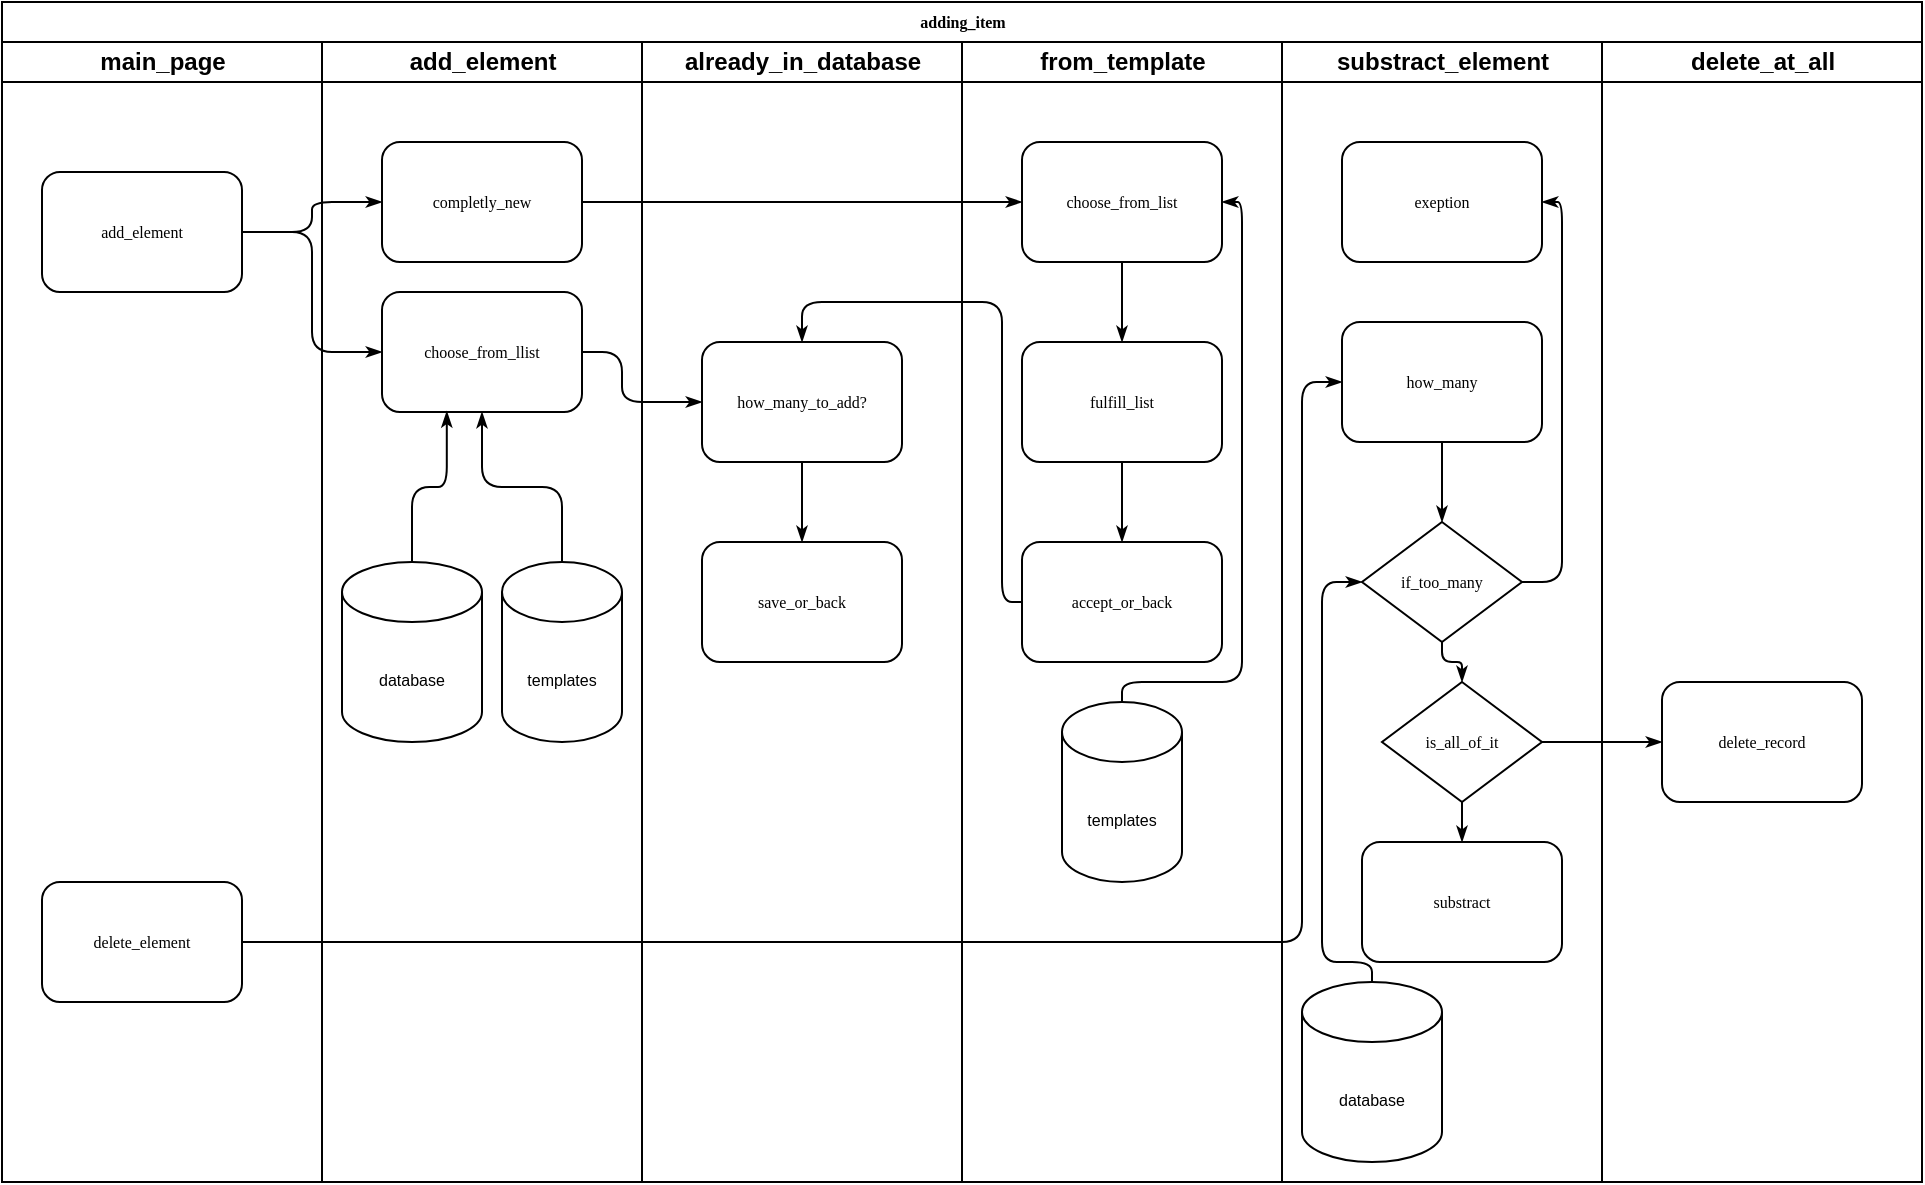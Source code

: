 <mxfile version="26.0.10">
  <diagram name="Page-1" id="74e2e168-ea6b-b213-b513-2b3c1d86103e">
    <mxGraphModel dx="398" dy="214" grid="1" gridSize="10" guides="1" tooltips="1" connect="1" arrows="1" fold="1" page="1" pageScale="1" pageWidth="583" pageHeight="413" background="none" math="0" shadow="0">
      <root>
        <mxCell id="0" />
        <mxCell id="1" parent="0" />
        <mxCell id="77e6c97f196da883-1" value="adding_item" style="swimlane;html=1;childLayout=stackLayout;startSize=20;rounded=0;shadow=0;labelBackgroundColor=none;strokeWidth=1;fontFamily=Verdana;fontSize=8;align=center;" parent="1" vertex="1">
          <mxGeometry x="70" y="40" width="960" height="590" as="geometry" />
        </mxCell>
        <mxCell id="77e6c97f196da883-2" value="main_page" style="swimlane;html=1;startSize=20;" parent="77e6c97f196da883-1" vertex="1">
          <mxGeometry y="20" width="160" height="570" as="geometry" />
        </mxCell>
        <mxCell id="77e6c97f196da883-8" value="add_element" style="rounded=1;whiteSpace=wrap;html=1;shadow=0;labelBackgroundColor=none;strokeWidth=1;fontFamily=Verdana;fontSize=8;align=center;" parent="77e6c97f196da883-2" vertex="1">
          <mxGeometry x="20" y="65" width="100" height="60" as="geometry" />
        </mxCell>
        <mxCell id="77e6c97f196da883-9" value="delete_element" style="rounded=1;whiteSpace=wrap;html=1;shadow=0;labelBackgroundColor=none;strokeWidth=1;fontFamily=Verdana;fontSize=8;align=center;" parent="77e6c97f196da883-2" vertex="1">
          <mxGeometry x="20" y="420" width="100" height="60" as="geometry" />
        </mxCell>
        <mxCell id="77e6c97f196da883-26" style="edgeStyle=orthogonalEdgeStyle;rounded=1;html=1;labelBackgroundColor=none;startArrow=none;startFill=0;startSize=5;endArrow=classicThin;endFill=1;endSize=5;jettySize=auto;orthogonalLoop=1;strokeWidth=1;fontFamily=Verdana;fontSize=8" parent="77e6c97f196da883-1" source="77e6c97f196da883-8" target="77e6c97f196da883-11" edge="1">
          <mxGeometry relative="1" as="geometry" />
        </mxCell>
        <mxCell id="77e6c97f196da883-40" style="edgeStyle=orthogonalEdgeStyle;rounded=1;html=1;labelBackgroundColor=none;startArrow=none;startFill=0;startSize=5;endArrow=classicThin;endFill=1;endSize=5;jettySize=auto;orthogonalLoop=1;strokeWidth=1;fontFamily=Verdana;fontSize=8;exitX=1;exitY=0.5;exitDx=0;exitDy=0;entryX=0;entryY=0.5;entryDx=0;entryDy=0;" parent="77e6c97f196da883-1" source="u7uJp8BDzx_B7ERyhka9-18" target="77e6c97f196da883-22" edge="1">
          <mxGeometry relative="1" as="geometry">
            <mxPoint x="790" y="580" as="sourcePoint" />
            <mxPoint x="820" y="590" as="targetPoint" />
            <Array as="points">
              <mxPoint x="800" y="370" />
              <mxPoint x="800" y="370" />
            </Array>
          </mxGeometry>
        </mxCell>
        <mxCell id="107ba76e4e335f99-3" style="edgeStyle=orthogonalEdgeStyle;rounded=1;html=1;labelBackgroundColor=none;startArrow=none;startFill=0;startSize=5;endArrow=classicThin;endFill=1;endSize=5;jettySize=auto;orthogonalLoop=1;strokeColor=#000000;strokeWidth=1;fontFamily=Verdana;fontSize=8;fontColor=#000000;exitX=1;exitY=0.5;exitDx=0;exitDy=0;entryX=0;entryY=0.5;entryDx=0;entryDy=0;" parent="77e6c97f196da883-1" source="77e6c97f196da883-9" target="77e6c97f196da883-10" edge="1">
          <mxGeometry relative="1" as="geometry">
            <Array as="points">
              <mxPoint x="650" y="470" />
              <mxPoint x="650" y="190" />
            </Array>
          </mxGeometry>
        </mxCell>
        <mxCell id="77e6c97f196da883-3" value="add_element" style="swimlane;html=1;startSize=20;" parent="77e6c97f196da883-1" vertex="1">
          <mxGeometry x="160" y="20" width="160" height="570" as="geometry" />
        </mxCell>
        <mxCell id="77e6c97f196da883-11" value="choose_from_llist" style="rounded=1;whiteSpace=wrap;html=1;shadow=0;labelBackgroundColor=none;strokeWidth=1;fontFamily=Verdana;fontSize=8;align=center;" parent="77e6c97f196da883-3" vertex="1">
          <mxGeometry x="30" y="125" width="100" height="60" as="geometry" />
        </mxCell>
        <mxCell id="u7uJp8BDzx_B7ERyhka9-1" value="completly_new" style="rounded=1;whiteSpace=wrap;html=1;shadow=0;labelBackgroundColor=none;strokeWidth=1;fontFamily=Verdana;fontSize=8;align=center;" vertex="1" parent="77e6c97f196da883-3">
          <mxGeometry x="30" y="50" width="100" height="60" as="geometry" />
        </mxCell>
        <mxCell id="u7uJp8BDzx_B7ERyhka9-9" value="&lt;font style=&quot;font-size: 8px;&quot;&gt;database&lt;/font&gt;" style="shape=cylinder3;whiteSpace=wrap;html=1;boundedLbl=1;backgroundOutline=1;size=15;" vertex="1" parent="77e6c97f196da883-3">
          <mxGeometry x="10" y="260" width="70" height="90" as="geometry" />
        </mxCell>
        <mxCell id="u7uJp8BDzx_B7ERyhka9-10" value="&lt;font style=&quot;font-size: 8px;&quot;&gt;templates&lt;/font&gt;" style="shape=cylinder3;whiteSpace=wrap;html=1;boundedLbl=1;backgroundOutline=1;size=15;" vertex="1" parent="77e6c97f196da883-3">
          <mxGeometry x="90" y="260" width="60" height="90" as="geometry" />
        </mxCell>
        <mxCell id="77e6c97f196da883-36" style="edgeStyle=orthogonalEdgeStyle;rounded=1;html=1;labelBackgroundColor=none;startArrow=none;startFill=0;startSize=5;endArrow=classicThin;endFill=1;endSize=5;jettySize=auto;orthogonalLoop=1;strokeWidth=1;fontFamily=Verdana;fontSize=8;exitX=0.5;exitY=0;exitDx=0;exitDy=0;exitPerimeter=0;entryX=0.324;entryY=0.995;entryDx=0;entryDy=0;entryPerimeter=0;" parent="77e6c97f196da883-3" source="u7uJp8BDzx_B7ERyhka9-9" target="77e6c97f196da883-11" edge="1">
          <mxGeometry relative="1" as="geometry" />
        </mxCell>
        <mxCell id="u7uJp8BDzx_B7ERyhka9-12" style="edgeStyle=orthogonalEdgeStyle;rounded=1;html=1;labelBackgroundColor=none;startArrow=none;startFill=0;startSize=5;endArrow=classicThin;endFill=1;endSize=5;jettySize=auto;orthogonalLoop=1;strokeWidth=1;fontFamily=Verdana;fontSize=8;exitX=0.5;exitY=0;exitDx=0;exitDy=0;exitPerimeter=0;entryX=0.5;entryY=1;entryDx=0;entryDy=0;" edge="1" parent="77e6c97f196da883-3" source="u7uJp8BDzx_B7ERyhka9-10" target="77e6c97f196da883-11">
          <mxGeometry relative="1" as="geometry">
            <mxPoint x="55" y="270" as="sourcePoint" />
            <mxPoint x="72" y="195" as="targetPoint" />
          </mxGeometry>
        </mxCell>
        <mxCell id="77e6c97f196da883-4" value="already_in_database" style="swimlane;html=1;startSize=20;" parent="77e6c97f196da883-1" vertex="1">
          <mxGeometry x="320" y="20" width="160" height="570" as="geometry" />
        </mxCell>
        <mxCell id="u7uJp8BDzx_B7ERyhka9-4" value="how_many_to_add?" style="rounded=1;whiteSpace=wrap;html=1;shadow=0;labelBackgroundColor=none;strokeWidth=1;fontFamily=Verdana;fontSize=8;align=center;" vertex="1" parent="77e6c97f196da883-4">
          <mxGeometry x="30" y="150" width="100" height="60" as="geometry" />
        </mxCell>
        <mxCell id="77e6c97f196da883-17" value="save_or_back" style="rounded=1;whiteSpace=wrap;html=1;shadow=0;labelBackgroundColor=none;strokeWidth=1;fontFamily=Verdana;fontSize=8;align=center;" parent="77e6c97f196da883-4" vertex="1">
          <mxGeometry x="30" y="250" width="100" height="60" as="geometry" />
        </mxCell>
        <mxCell id="107ba76e4e335f99-1" style="edgeStyle=orthogonalEdgeStyle;rounded=1;html=1;labelBackgroundColor=none;startArrow=none;startFill=0;startSize=5;endArrow=classicThin;endFill=1;endSize=5;jettySize=auto;orthogonalLoop=1;strokeWidth=1;fontFamily=Verdana;fontSize=8;exitX=0.5;exitY=1;exitDx=0;exitDy=0;entryX=0.5;entryY=0;entryDx=0;entryDy=0;" parent="77e6c97f196da883-4" source="u7uJp8BDzx_B7ERyhka9-4" target="77e6c97f196da883-17" edge="1">
          <mxGeometry relative="1" as="geometry">
            <mxPoint x="80" y="370" as="targetPoint" />
          </mxGeometry>
        </mxCell>
        <mxCell id="77e6c97f196da883-5" value="from_template" style="swimlane;html=1;startSize=20;" parent="77e6c97f196da883-1" vertex="1">
          <mxGeometry x="480" y="20" width="160" height="570" as="geometry" />
        </mxCell>
        <mxCell id="77e6c97f196da883-18" value="choose_from_list" style="rounded=1;whiteSpace=wrap;html=1;shadow=0;labelBackgroundColor=none;strokeWidth=1;fontFamily=Verdana;fontSize=8;align=center;" parent="77e6c97f196da883-5" vertex="1">
          <mxGeometry x="30" y="50" width="100" height="60" as="geometry" />
        </mxCell>
        <mxCell id="77e6c97f196da883-21" value="fulfill_list" style="rounded=1;whiteSpace=wrap;html=1;shadow=0;labelBackgroundColor=none;strokeWidth=1;fontFamily=Verdana;fontSize=8;align=center;" parent="77e6c97f196da883-5" vertex="1">
          <mxGeometry x="30" y="150" width="100" height="60" as="geometry" />
        </mxCell>
        <mxCell id="77e6c97f196da883-37" style="edgeStyle=orthogonalEdgeStyle;rounded=1;html=1;labelBackgroundColor=none;startArrow=none;startFill=0;startSize=5;endArrow=classicThin;endFill=1;endSize=5;jettySize=auto;orthogonalLoop=1;strokeWidth=1;fontFamily=Verdana;fontSize=8" parent="77e6c97f196da883-5" source="77e6c97f196da883-18" target="77e6c97f196da883-21" edge="1">
          <mxGeometry relative="1" as="geometry" />
        </mxCell>
        <mxCell id="u7uJp8BDzx_B7ERyhka9-7" value="accept_or_back" style="rounded=1;whiteSpace=wrap;html=1;shadow=0;labelBackgroundColor=none;strokeWidth=1;fontFamily=Verdana;fontSize=8;align=center;" vertex="1" parent="77e6c97f196da883-5">
          <mxGeometry x="30" y="250" width="100" height="60" as="geometry" />
        </mxCell>
        <mxCell id="u7uJp8BDzx_B7ERyhka9-8" style="edgeStyle=orthogonalEdgeStyle;rounded=1;html=1;labelBackgroundColor=none;startArrow=none;startFill=0;startSize=5;endArrow=classicThin;endFill=1;endSize=5;jettySize=auto;orthogonalLoop=1;strokeWidth=1;fontFamily=Verdana;fontSize=8;exitX=0.5;exitY=1;exitDx=0;exitDy=0;entryX=0.5;entryY=0;entryDx=0;entryDy=0;" edge="1" parent="77e6c97f196da883-5" source="77e6c97f196da883-21" target="u7uJp8BDzx_B7ERyhka9-7">
          <mxGeometry relative="1" as="geometry">
            <mxPoint x="-70" y="220" as="sourcePoint" />
            <mxPoint x="-70" y="260" as="targetPoint" />
          </mxGeometry>
        </mxCell>
        <mxCell id="u7uJp8BDzx_B7ERyhka9-13" value="&lt;font style=&quot;font-size: 8px;&quot;&gt;templates&lt;/font&gt;" style="shape=cylinder3;whiteSpace=wrap;html=1;boundedLbl=1;backgroundOutline=1;size=15;" vertex="1" parent="77e6c97f196da883-5">
          <mxGeometry x="50" y="330" width="60" height="90" as="geometry" />
        </mxCell>
        <mxCell id="u7uJp8BDzx_B7ERyhka9-14" style="edgeStyle=orthogonalEdgeStyle;rounded=1;html=1;labelBackgroundColor=none;startArrow=none;startFill=0;startSize=5;endArrow=classicThin;endFill=1;endSize=5;jettySize=auto;orthogonalLoop=1;strokeWidth=1;fontFamily=Verdana;fontSize=8;exitX=0.5;exitY=0;exitDx=0;exitDy=0;exitPerimeter=0;entryX=1;entryY=0.5;entryDx=0;entryDy=0;" edge="1" parent="77e6c97f196da883-5" source="u7uJp8BDzx_B7ERyhka9-13" target="77e6c97f196da883-18">
          <mxGeometry relative="1" as="geometry">
            <mxPoint x="80" y="320" as="sourcePoint" />
            <mxPoint x="140" y="280" as="targetPoint" />
            <Array as="points">
              <mxPoint x="80" y="320" />
              <mxPoint x="140" y="320" />
              <mxPoint x="140" y="80" />
            </Array>
          </mxGeometry>
        </mxCell>
        <mxCell id="77e6c97f196da883-6" value="substract_element" style="swimlane;html=1;startSize=20;" parent="77e6c97f196da883-1" vertex="1">
          <mxGeometry x="640" y="20" width="160" height="570" as="geometry" />
        </mxCell>
        <mxCell id="77e6c97f196da883-23" value="substract" style="rounded=1;whiteSpace=wrap;html=1;shadow=0;labelBackgroundColor=none;strokeWidth=1;fontFamily=Verdana;fontSize=8;align=center;" parent="77e6c97f196da883-6" vertex="1">
          <mxGeometry x="40" y="400" width="100" height="60" as="geometry" />
        </mxCell>
        <mxCell id="77e6c97f196da883-10" value="how_many" style="rounded=1;whiteSpace=wrap;html=1;shadow=0;labelBackgroundColor=none;strokeWidth=1;fontFamily=Verdana;fontSize=8;align=center;" parent="77e6c97f196da883-6" vertex="1">
          <mxGeometry x="30" y="140" width="100" height="60" as="geometry" />
        </mxCell>
        <mxCell id="u7uJp8BDzx_B7ERyhka9-15" value="&lt;font style=&quot;font-size: 8px;&quot;&gt;database&lt;/font&gt;" style="shape=cylinder3;whiteSpace=wrap;html=1;boundedLbl=1;backgroundOutline=1;size=15;" vertex="1" parent="77e6c97f196da883-6">
          <mxGeometry x="10" y="470" width="70" height="90" as="geometry" />
        </mxCell>
        <mxCell id="77e6c97f196da883-20" value="if_too_many" style="rhombus;whiteSpace=wrap;html=1;rounded=0;shadow=0;labelBackgroundColor=none;strokeWidth=1;fontFamily=Verdana;fontSize=8;align=center;" parent="77e6c97f196da883-6" vertex="1">
          <mxGeometry x="40" y="240" width="80" height="60" as="geometry" />
        </mxCell>
        <mxCell id="77e6c97f196da883-39" style="edgeStyle=orthogonalEdgeStyle;rounded=1;html=1;labelBackgroundColor=none;startArrow=none;startFill=0;startSize=5;endArrow=classicThin;endFill=1;endSize=5;jettySize=auto;orthogonalLoop=1;strokeWidth=1;fontFamily=Verdana;fontSize=8;exitX=0.5;exitY=1;exitDx=0;exitDy=0;entryX=0.5;entryY=0;entryDx=0;entryDy=0;" parent="77e6c97f196da883-6" source="u7uJp8BDzx_B7ERyhka9-18" target="77e6c97f196da883-23" edge="1">
          <mxGeometry relative="1" as="geometry">
            <mxPoint x="110" y="390" as="sourcePoint" />
            <mxPoint x="100" y="460" as="targetPoint" />
          </mxGeometry>
        </mxCell>
        <mxCell id="77e6c97f196da883-19" value="exeption" style="rounded=1;whiteSpace=wrap;html=1;shadow=0;labelBackgroundColor=none;strokeWidth=1;fontFamily=Verdana;fontSize=8;align=center;" parent="77e6c97f196da883-6" vertex="1">
          <mxGeometry x="30" y="50" width="100" height="60" as="geometry" />
        </mxCell>
        <mxCell id="u7uJp8BDzx_B7ERyhka9-16" style="edgeStyle=orthogonalEdgeStyle;rounded=1;html=1;labelBackgroundColor=none;startArrow=none;startFill=0;startSize=5;endArrow=classicThin;endFill=1;endSize=5;jettySize=auto;orthogonalLoop=1;strokeWidth=1;fontFamily=Verdana;fontSize=8;exitX=0.5;exitY=1;exitDx=0;exitDy=0;entryX=0.5;entryY=0;entryDx=0;entryDy=0;" edge="1" parent="77e6c97f196da883-6" source="77e6c97f196da883-10" target="77e6c97f196da883-20">
          <mxGeometry relative="1" as="geometry">
            <mxPoint x="90" y="310" as="sourcePoint" />
            <mxPoint x="80" y="230" as="targetPoint" />
          </mxGeometry>
        </mxCell>
        <mxCell id="u7uJp8BDzx_B7ERyhka9-17" style="edgeStyle=orthogonalEdgeStyle;rounded=1;html=1;labelBackgroundColor=none;startArrow=none;startFill=0;startSize=5;endArrow=classicThin;endFill=1;endSize=5;jettySize=auto;orthogonalLoop=1;strokeWidth=1;fontFamily=Verdana;fontSize=8;exitX=1;exitY=0.5;exitDx=0;exitDy=0;entryX=1;entryY=0.5;entryDx=0;entryDy=0;" edge="1" parent="77e6c97f196da883-6" source="77e6c97f196da883-20" target="77e6c97f196da883-19">
          <mxGeometry relative="1" as="geometry">
            <mxPoint x="170" y="479.66" as="sourcePoint" />
            <mxPoint x="230" y="479.66" as="targetPoint" />
          </mxGeometry>
        </mxCell>
        <mxCell id="u7uJp8BDzx_B7ERyhka9-18" value="is_all_of_it" style="rhombus;whiteSpace=wrap;html=1;rounded=0;shadow=0;labelBackgroundColor=none;strokeWidth=1;fontFamily=Verdana;fontSize=8;align=center;" vertex="1" parent="77e6c97f196da883-6">
          <mxGeometry x="50" y="320" width="80" height="60" as="geometry" />
        </mxCell>
        <mxCell id="u7uJp8BDzx_B7ERyhka9-19" value="" style="edgeStyle=orthogonalEdgeStyle;rounded=1;html=1;labelBackgroundColor=none;startArrow=none;startFill=0;startSize=5;endArrow=classicThin;endFill=1;endSize=5;jettySize=auto;orthogonalLoop=1;strokeWidth=1;fontFamily=Verdana;fontSize=8;exitX=0.5;exitY=1;exitDx=0;exitDy=0;entryX=0.5;entryY=0;entryDx=0;entryDy=0;" edge="1" parent="77e6c97f196da883-6" source="77e6c97f196da883-20" target="u7uJp8BDzx_B7ERyhka9-18">
          <mxGeometry relative="1" as="geometry">
            <mxPoint x="80" y="310" as="sourcePoint" />
            <mxPoint x="110" y="320" as="targetPoint" />
            <Array as="points">
              <mxPoint x="80" y="310" />
              <mxPoint x="90" y="310" />
            </Array>
          </mxGeometry>
        </mxCell>
        <mxCell id="u7uJp8BDzx_B7ERyhka9-20" style="edgeStyle=orthogonalEdgeStyle;rounded=1;html=1;labelBackgroundColor=none;startArrow=none;startFill=0;startSize=5;endArrow=classicThin;endFill=1;endSize=5;jettySize=auto;orthogonalLoop=1;strokeWidth=1;fontFamily=Verdana;fontSize=8;exitX=0.5;exitY=0;exitDx=0;exitDy=0;exitPerimeter=0;entryX=0;entryY=0.5;entryDx=0;entryDy=0;" edge="1" parent="77e6c97f196da883-6" source="u7uJp8BDzx_B7ERyhka9-15" target="77e6c97f196da883-20">
          <mxGeometry relative="1" as="geometry">
            <mxPoint x="120" y="600" as="sourcePoint" />
            <mxPoint x="110" y="670" as="targetPoint" />
            <Array as="points">
              <mxPoint x="45" y="460" />
              <mxPoint x="20" y="460" />
              <mxPoint x="20" y="270" />
            </Array>
          </mxGeometry>
        </mxCell>
        <mxCell id="77e6c97f196da883-7" value="delete_at_all" style="swimlane;html=1;startSize=20;" parent="77e6c97f196da883-1" vertex="1">
          <mxGeometry x="800" y="20" width="160" height="570" as="geometry" />
        </mxCell>
        <mxCell id="77e6c97f196da883-22" value="delete_record" style="rounded=1;whiteSpace=wrap;html=1;shadow=0;labelBackgroundColor=none;strokeWidth=1;fontFamily=Verdana;fontSize=8;align=center;" parent="77e6c97f196da883-7" vertex="1">
          <mxGeometry x="30" y="320" width="100" height="60" as="geometry" />
        </mxCell>
        <mxCell id="u7uJp8BDzx_B7ERyhka9-5" style="edgeStyle=orthogonalEdgeStyle;rounded=1;html=1;labelBackgroundColor=none;startArrow=none;startFill=0;startSize=5;endArrow=classicThin;endFill=1;endSize=5;jettySize=auto;orthogonalLoop=1;strokeWidth=1;fontFamily=Verdana;fontSize=8;exitX=1;exitY=0.5;exitDx=0;exitDy=0;entryX=0;entryY=0.5;entryDx=0;entryDy=0;" edge="1" parent="77e6c97f196da883-1" source="77e6c97f196da883-11" target="u7uJp8BDzx_B7ERyhka9-4">
          <mxGeometry relative="1" as="geometry">
            <mxPoint x="250" y="155" as="sourcePoint" />
            <mxPoint x="250" y="180" as="targetPoint" />
            <Array as="points">
              <mxPoint x="310" y="175" />
              <mxPoint x="310" y="200" />
            </Array>
          </mxGeometry>
        </mxCell>
        <mxCell id="u7uJp8BDzx_B7ERyhka9-6" style="edgeStyle=orthogonalEdgeStyle;rounded=1;html=1;labelBackgroundColor=none;startArrow=none;startFill=0;startSize=5;endArrow=classicThin;endFill=1;endSize=5;jettySize=auto;orthogonalLoop=1;strokeWidth=1;fontFamily=Verdana;fontSize=8;exitX=1;exitY=0.5;exitDx=0;exitDy=0;entryX=0;entryY=0.5;entryDx=0;entryDy=0;" edge="1" parent="77e6c97f196da883-1" source="77e6c97f196da883-8" target="u7uJp8BDzx_B7ERyhka9-1">
          <mxGeometry relative="1" as="geometry">
            <mxPoint x="130" y="125" as="sourcePoint" />
            <mxPoint x="200" y="185" as="targetPoint" />
          </mxGeometry>
        </mxCell>
        <mxCell id="77e6c97f196da883-38" style="edgeStyle=orthogonalEdgeStyle;rounded=1;html=1;labelBackgroundColor=none;startArrow=none;startFill=0;startSize=5;endArrow=classicThin;endFill=1;endSize=5;jettySize=auto;orthogonalLoop=1;strokeWidth=1;fontFamily=Verdana;fontSize=8;exitX=0;exitY=0.5;exitDx=0;exitDy=0;entryX=0.5;entryY=0;entryDx=0;entryDy=0;" parent="77e6c97f196da883-1" source="u7uJp8BDzx_B7ERyhka9-7" target="u7uJp8BDzx_B7ERyhka9-4" edge="1">
          <mxGeometry relative="1" as="geometry">
            <mxPoint x="500" y="420" as="sourcePoint" />
            <mxPoint x="569.966" y="670" as="targetPoint" />
            <Array as="points">
              <mxPoint x="500" y="300" />
              <mxPoint x="500" y="150" />
              <mxPoint x="400" y="150" />
            </Array>
          </mxGeometry>
        </mxCell>
        <mxCell id="107ba76e4e335f99-4" style="edgeStyle=orthogonalEdgeStyle;rounded=1;html=1;labelBackgroundColor=none;startArrow=none;startFill=0;startSize=5;endArrow=classicThin;endFill=1;endSize=5;jettySize=auto;orthogonalLoop=1;strokeWidth=1;fontFamily=Verdana;fontSize=8;exitX=1;exitY=0.5;exitDx=0;exitDy=0;entryX=0;entryY=0.5;entryDx=0;entryDy=0;" parent="77e6c97f196da883-1" source="u7uJp8BDzx_B7ERyhka9-1" target="77e6c97f196da883-18" edge="1">
          <mxGeometry relative="1" as="geometry">
            <Array as="points">
              <mxPoint x="380" y="100" />
              <mxPoint x="380" y="100" />
            </Array>
            <mxPoint x="279.97" y="45" as="sourcePoint" />
            <mxPoint x="70.004" y="525" as="targetPoint" />
          </mxGeometry>
        </mxCell>
      </root>
    </mxGraphModel>
  </diagram>
</mxfile>
